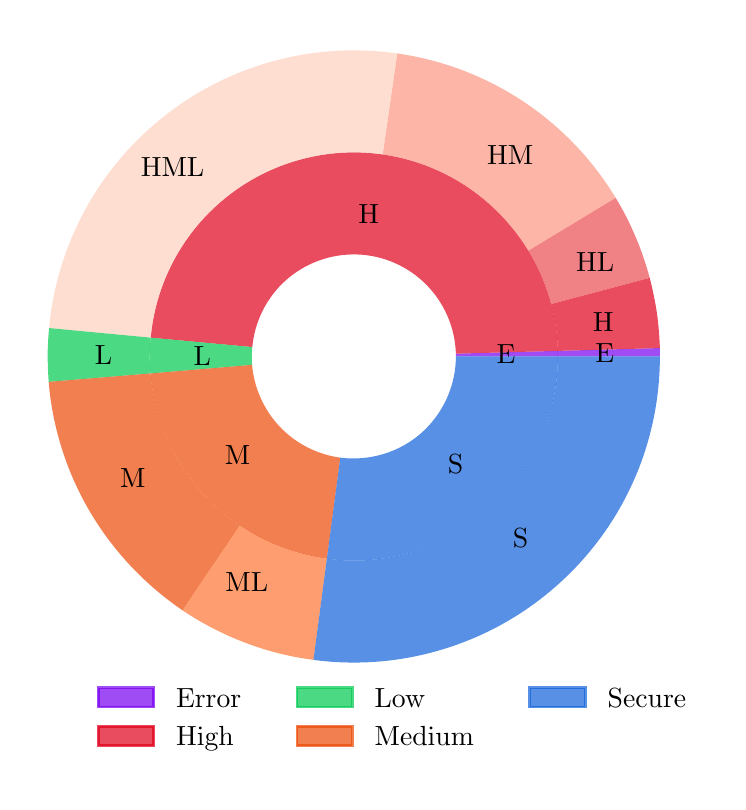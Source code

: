 \begingroup%
\makeatletter%
\begin{pgfpicture}%
\pgfpathrectangle{\pgfpointorigin}{\pgfqpoint{3.449in}{3.773in}}%
\pgfusepath{use as bounding box, clip}%
\begin{pgfscope}%
\pgfsetbuttcap%
\pgfsetmiterjoin%
\definecolor{currentfill}{rgb}{1.0,1.0,1.0}%
\pgfsetfillcolor{currentfill}%
\pgfsetlinewidth{0.0pt}%
\definecolor{currentstroke}{rgb}{1.0,1.0,1.0}%
\pgfsetstrokecolor{currentstroke}%
\pgfsetdash{}{0pt}%
\pgfpathmoveto{\pgfqpoint{0.0in}{-0.0in}}%
\pgfpathlineto{\pgfqpoint{3.449in}{-0.0in}}%
\pgfpathlineto{\pgfqpoint{3.449in}{3.773in}}%
\pgfpathlineto{\pgfqpoint{0.0in}{3.773in}}%
\pgfpathclose%
\pgfusepath{fill}%
\end{pgfscope}%
\begin{pgfscope}%
\pgfsetbuttcap%
\pgfsetmiterjoin%
\definecolor{currentfill}{rgb}{0.475,0.0,0.943}%
\pgfsetfillcolor{currentfill}%
\pgfsetfillopacity{0.7}%
\pgfsetlinewidth{0.0pt}%
\definecolor{currentstroke}{rgb}{0.0,0.0,0.0}%
\pgfsetstrokecolor{currentstroke}%
\pgfsetstrokeopacity{0.7}%
\pgfsetdash{}{0pt}%
\pgfpathmoveto{\pgfqpoint{2.651in}{2.129in}}%
\pgfpathcurveto{\pgfqpoint{2.651in}{2.134in}}{\pgfqpoint{2.651in}{2.138in}}{\pgfqpoint{2.651in}{2.143in}}%
\pgfpathcurveto{\pgfqpoint{2.651in}{2.147in}}{\pgfqpoint{2.651in}{2.152in}}{\pgfqpoint{2.651in}{2.157in}}%
\pgfpathlineto{\pgfqpoint{2.141in}{2.143in}}%
\pgfpathcurveto{\pgfqpoint{2.141in}{2.141in}}{\pgfqpoint{2.141in}{2.138in}}{\pgfqpoint{2.141in}{2.136in}}%
\pgfpathcurveto{\pgfqpoint{2.141in}{2.134in}}{\pgfqpoint{2.141in}{2.131in}}{\pgfqpoint{2.141in}{2.129in}}%
\pgfpathlineto{\pgfqpoint{2.651in}{2.129in}}%
\pgfpathclose%
\pgfusepath{fill}%
\end{pgfscope}%
\begin{pgfscope}%
\pgfsetbuttcap%
\pgfsetmiterjoin%
\definecolor{currentfill}{rgb}{0.883,0.0,0.111}%
\pgfsetfillcolor{currentfill}%
\pgfsetfillopacity{0.7}%
\pgfsetlinewidth{0.0pt}%
\definecolor{currentstroke}{rgb}{0.0,0.0,0.0}%
\pgfsetstrokecolor{currentstroke}%
\pgfsetstrokeopacity{0.7}%
\pgfsetdash{}{0pt}%
\pgfpathmoveto{\pgfqpoint{2.651in}{2.157in}}%
\pgfpathcurveto{\pgfqpoint{2.644in}{2.417in}}{\pgfqpoint{2.538in}{2.664in}}{\pgfqpoint{2.354in}{2.848in}}%
\pgfpathcurveto{\pgfqpoint{2.171in}{3.033in}}{\pgfqpoint{1.924in}{3.14in}}{\pgfqpoint{1.664in}{3.149in}}%
\pgfpathcurveto{\pgfqpoint{1.404in}{3.157in}}{\pgfqpoint{1.151in}{3.066in}}{\pgfqpoint{0.956in}{2.894in}}%
\pgfpathcurveto{\pgfqpoint{0.761in}{2.722in}}{\pgfqpoint{0.639in}{2.482in}}{\pgfqpoint{0.615in}{2.223in}}%
\pgfpathlineto{\pgfqpoint{1.123in}{2.176in}}%
\pgfpathcurveto{\pgfqpoint{1.135in}{2.306in}}{\pgfqpoint{1.196in}{2.426in}}{\pgfqpoint{1.293in}{2.512in}}%
\pgfpathcurveto{\pgfqpoint{1.391in}{2.598in}}{\pgfqpoint{1.517in}{2.643in}}{\pgfqpoint{1.647in}{2.639in}}%
\pgfpathcurveto{\pgfqpoint{1.777in}{2.635in}}{\pgfqpoint{1.901in}{2.581in}}{\pgfqpoint{1.992in}{2.489in}}%
\pgfpathcurveto{\pgfqpoint{2.084in}{2.397in}}{\pgfqpoint{2.137in}{2.273in}}{\pgfqpoint{2.141in}{2.143in}}%
\pgfpathlineto{\pgfqpoint{2.651in}{2.157in}}%
\pgfpathclose%
\pgfusepath{fill}%
\end{pgfscope}%
\begin{pgfscope}%
\pgfsetbuttcap%
\pgfsetmiterjoin%
\definecolor{currentfill}{rgb}{0.0,0.787,0.312}%
\pgfsetfillcolor{currentfill}%
\pgfsetfillopacity{0.7}%
\pgfsetlinewidth{0.0pt}%
\definecolor{currentstroke}{rgb}{0.0,0.0,0.0}%
\pgfsetstrokecolor{currentstroke}%
\pgfsetstrokeopacity{0.7}%
\pgfsetdash{}{0pt}%
\pgfpathmoveto{\pgfqpoint{0.615in}{2.223in}}%
\pgfpathcurveto{\pgfqpoint{0.612in}{2.194in}}{\pgfqpoint{0.611in}{2.164in}}{\pgfqpoint{0.61in}{2.134in}}%
\pgfpathcurveto{\pgfqpoint{0.61in}{2.104in}}{\pgfqpoint{0.611in}{2.074in}}{\pgfqpoint{0.614in}{2.044in}}%
\pgfpathlineto{\pgfqpoint{1.122in}{2.087in}}%
\pgfpathcurveto{\pgfqpoint{1.121in}{2.102in}}{\pgfqpoint{1.12in}{2.117in}}{\pgfqpoint{1.121in}{2.131in}}%
\pgfpathcurveto{\pgfqpoint{1.121in}{2.146in}}{\pgfqpoint{1.121in}{2.161in}}{\pgfqpoint{1.123in}{2.176in}}%
\pgfpathlineto{\pgfqpoint{0.615in}{2.223in}}%
\pgfpathclose%
\pgfusepath{fill}%
\end{pgfscope}%
\begin{pgfscope}%
\pgfsetbuttcap%
\pgfsetmiterjoin%
\definecolor{currentfill}{rgb}{0.93,0.286,0.029}%
\pgfsetfillcolor{currentfill}%
\pgfsetfillopacity{0.7}%
\pgfsetlinewidth{0.0pt}%
\definecolor{currentstroke}{rgb}{0.0,0.0,0.0}%
\pgfsetstrokecolor{currentstroke}%
\pgfsetstrokeopacity{0.7}%
\pgfsetdash{}{0pt}%
\pgfpathmoveto{\pgfqpoint{0.614in}{2.044in}}%
\pgfpathcurveto{\pgfqpoint{0.633in}{1.813in}}{\pgfqpoint{0.731in}{1.594in}}{\pgfqpoint{0.892in}{1.426in}}%
\pgfpathcurveto{\pgfqpoint{1.052in}{1.257in}}{\pgfqpoint{1.265in}{1.148in}}{\pgfqpoint{1.496in}{1.118in}}%
\pgfpathlineto{\pgfqpoint{1.563in}{1.623in}}%
\pgfpathcurveto{\pgfqpoint{1.448in}{1.639in}}{\pgfqpoint{1.341in}{1.693in}}{\pgfqpoint{1.261in}{1.777in}}%
\pgfpathcurveto{\pgfqpoint{1.181in}{1.862in}}{\pgfqpoint{1.132in}{1.971in}}{\pgfqpoint{1.122in}{2.087in}}%
\pgfpathlineto{\pgfqpoint{0.614in}{2.044in}}%
\pgfpathclose%
\pgfusepath{fill}%
\end{pgfscope}%
\begin{pgfscope}%
\pgfsetbuttcap%
\pgfsetmiterjoin%
\definecolor{currentfill}{rgb}{0.064,0.382,0.852}%
\pgfsetfillcolor{currentfill}%
\pgfsetfillopacity{0.7}%
\pgfsetlinewidth{0.0pt}%
\definecolor{currentstroke}{rgb}{0.0,0.0,0.0}%
\pgfsetstrokecolor{currentstroke}%
\pgfsetstrokeopacity{0.7}%
\pgfsetdash{}{0pt}%
\pgfpathmoveto{\pgfqpoint{1.496in}{1.118in}}%
\pgfpathcurveto{\pgfqpoint{1.64in}{1.098in}}{\pgfqpoint{1.787in}{1.11in}}{\pgfqpoint{1.926in}{1.152in}}%
\pgfpathcurveto{\pgfqpoint{2.065in}{1.194in}}{\pgfqpoint{2.194in}{1.266in}}{\pgfqpoint{2.303in}{1.361in}}%
\pgfpathcurveto{\pgfqpoint{2.412in}{1.457in}}{\pgfqpoint{2.5in}{1.575in}}{\pgfqpoint{2.56in}{1.708in}}%
\pgfpathcurveto{\pgfqpoint{2.62in}{1.84in}}{\pgfqpoint{2.651in}{1.984in}}{\pgfqpoint{2.651in}{2.129in}}%
\pgfpathlineto{\pgfqpoint{2.141in}{2.129in}}%
\pgfpathcurveto{\pgfqpoint{2.141in}{2.056in}}{\pgfqpoint{2.125in}{1.984in}}{\pgfqpoint{2.095in}{1.918in}}%
\pgfpathcurveto{\pgfqpoint{2.065in}{1.852in}}{\pgfqpoint{2.021in}{1.793in}}{\pgfqpoint{1.967in}{1.745in}}%
\pgfpathcurveto{\pgfqpoint{1.912in}{1.697in}}{\pgfqpoint{1.848in}{1.662in}}{\pgfqpoint{1.778in}{1.641in}}%
\pgfpathcurveto{\pgfqpoint{1.709in}{1.62in}}{\pgfqpoint{1.635in}{1.614in}}{\pgfqpoint{1.563in}{1.623in}}%
\pgfpathlineto{\pgfqpoint{1.496in}{1.118in}}%
\pgfpathclose%
\pgfusepath{fill}%
\end{pgfscope}%
\begin{pgfscope}%
\pgfsetbuttcap%
\pgfsetmiterjoin%
\definecolor{currentfill}{rgb}{0.475,0.0,0.943}%
\pgfsetfillcolor{currentfill}%
\pgfsetfillopacity{0.7}%
\pgfsetlinewidth{0.0pt}%
\definecolor{currentstroke}{rgb}{0.0,0.0,0.0}%
\pgfsetstrokecolor{currentstroke}%
\pgfsetstrokeopacity{0.7}%
\pgfsetdash{}{0pt}%
\pgfpathmoveto{\pgfqpoint{3.161in}{2.129in}}%
\pgfpathcurveto{\pgfqpoint{3.161in}{2.136in}}{\pgfqpoint{3.161in}{2.143in}}{\pgfqpoint{3.161in}{2.15in}}%
\pgfpathcurveto{\pgfqpoint{3.161in}{2.157in}}{\pgfqpoint{3.161in}{2.164in}}{\pgfqpoint{3.161in}{2.171in}}%
\pgfpathlineto{\pgfqpoint{2.651in}{2.157in}}%
\pgfpathcurveto{\pgfqpoint{2.651in}{2.152in}}{\pgfqpoint{2.651in}{2.147in}}{\pgfqpoint{2.651in}{2.143in}}%
\pgfpathcurveto{\pgfqpoint{2.651in}{2.138in}}{\pgfqpoint{2.651in}{2.134in}}{\pgfqpoint{2.651in}{2.129in}}%
\pgfpathlineto{\pgfqpoint{3.161in}{2.129in}}%
\pgfpathclose%
\pgfusepath{fill}%
\end{pgfscope}%
\begin{pgfscope}%
\pgfsetbuttcap%
\pgfsetmiterjoin%
\definecolor{currentfill}{rgb}{0.883,0.0,0.111}%
\pgfsetfillcolor{currentfill}%
\pgfsetfillopacity{0.7}%
\pgfsetlinewidth{0.0pt}%
\definecolor{currentstroke}{rgb}{0.0,0.0,0.0}%
\pgfsetstrokecolor{currentstroke}%
\pgfsetstrokeopacity{0.7}%
\pgfsetdash{}{0pt}%
\pgfpathmoveto{\pgfqpoint{3.161in}{2.171in}}%
\pgfpathcurveto{\pgfqpoint{3.159in}{2.23in}}{\pgfqpoint{3.154in}{2.289in}}{\pgfqpoint{3.146in}{2.348in}}%
\pgfpathcurveto{\pgfqpoint{3.137in}{2.406in}}{\pgfqpoint{3.125in}{2.465in}}{\pgfqpoint{3.11in}{2.522in}}%
\pgfpathlineto{\pgfqpoint{2.617in}{2.391in}}%
\pgfpathcurveto{\pgfqpoint{2.627in}{2.353in}}{\pgfqpoint{2.635in}{2.314in}}{\pgfqpoint{2.641in}{2.275in}}%
\pgfpathcurveto{\pgfqpoint{2.646in}{2.236in}}{\pgfqpoint{2.65in}{2.196in}}{\pgfqpoint{2.651in}{2.157in}}%
\pgfpathlineto{\pgfqpoint{3.161in}{2.171in}}%
\pgfpathclose%
\pgfusepath{fill}%
\end{pgfscope}%
\begin{pgfscope}%
\pgfsetbuttcap%
\pgfsetmiterjoin%
\definecolor{currentfill}{rgb}{0.917,0.307,0.324}%
\pgfsetfillcolor{currentfill}%
\pgfsetfillopacity{0.7}%
\pgfsetlinewidth{0.0pt}%
\definecolor{currentstroke}{rgb}{0.0,0.0,0.0}%
\pgfsetstrokecolor{currentstroke}%
\pgfsetstrokeopacity{0.7}%
\pgfsetdash{}{0pt}%
\pgfpathmoveto{\pgfqpoint{3.11in}{2.522in}}%
\pgfpathcurveto{\pgfqpoint{3.091in}{2.592in}}{\pgfqpoint{3.068in}{2.661in}}{\pgfqpoint{3.039in}{2.728in}}%
\pgfpathcurveto{\pgfqpoint{3.011in}{2.795in}}{\pgfqpoint{2.978in}{2.86in}}{\pgfqpoint{2.94in}{2.922in}}%
\pgfpathlineto{\pgfqpoint{2.503in}{2.658in}}%
\pgfpathcurveto{\pgfqpoint{2.529in}{2.616in}}{\pgfqpoint{2.551in}{2.573in}}{\pgfqpoint{2.57in}{2.528in}}%
\pgfpathcurveto{\pgfqpoint{2.589in}{2.484in}}{\pgfqpoint{2.604in}{2.438in}}{\pgfqpoint{2.617in}{2.391in}}%
\pgfpathlineto{\pgfqpoint{3.11in}{2.522in}}%
\pgfpathclose%
\pgfusepath{fill}%
\end{pgfscope}%
\begin{pgfscope}%
\pgfsetbuttcap%
\pgfsetmiterjoin%
\definecolor{currentfill}{rgb}{0.989,0.593,0.505}%
\pgfsetfillcolor{currentfill}%
\pgfsetfillopacity{0.7}%
\pgfsetlinewidth{0.0pt}%
\definecolor{currentstroke}{rgb}{0.0,0.0,0.0}%
\pgfsetstrokecolor{currentstroke}%
\pgfsetstrokeopacity{0.7}%
\pgfsetdash{}{0pt}%
\pgfpathmoveto{\pgfqpoint{2.94in}{2.922in}}%
\pgfpathcurveto{\pgfqpoint{2.823in}{3.115in}}{\pgfqpoint{2.664in}{3.281in}}{\pgfqpoint{2.475in}{3.406in}}%
\pgfpathcurveto{\pgfqpoint{2.286in}{3.531in}}{\pgfqpoint{2.072in}{3.612in}}{\pgfqpoint{1.848in}{3.644in}}%
\pgfpathlineto{\pgfqpoint{1.775in}{3.139in}}%
\pgfpathcurveto{\pgfqpoint{1.925in}{3.118in}}{\pgfqpoint{2.068in}{3.063in}}{\pgfqpoint{2.193in}{2.98in}}%
\pgfpathcurveto{\pgfqpoint{2.319in}{2.897in}}{\pgfqpoint{2.425in}{2.787in}}{\pgfqpoint{2.503in}{2.658in}}%
\pgfpathlineto{\pgfqpoint{2.94in}{2.922in}}%
\pgfpathclose%
\pgfusepath{fill}%
\end{pgfscope}%
\begin{pgfscope}%
\pgfsetbuttcap%
\pgfsetmiterjoin%
\definecolor{currentfill}{rgb}{0.992,0.816,0.745}%
\pgfsetfillcolor{currentfill}%
\pgfsetfillopacity{0.7}%
\pgfsetlinewidth{0.0pt}%
\definecolor{currentstroke}{rgb}{0.0,0.0,0.0}%
\pgfsetstrokecolor{currentstroke}%
\pgfsetstrokeopacity{0.7}%
\pgfsetdash{}{0pt}%
\pgfpathmoveto{\pgfqpoint{1.848in}{3.644in}}%
\pgfpathcurveto{\pgfqpoint{1.642in}{3.673in}}{\pgfqpoint{1.433in}{3.661in}}{\pgfqpoint{1.233in}{3.607in}}%
\pgfpathcurveto{\pgfqpoint{1.033in}{3.553in}}{\pgfqpoint{0.845in}{3.459in}}{\pgfqpoint{0.683in}{3.33in}}%
\pgfpathcurveto{\pgfqpoint{0.52in}{3.202in}}{\pgfqpoint{0.385in}{3.042in}}{\pgfqpoint{0.286in}{2.86in}}%
\pgfpathcurveto{\pgfqpoint{0.187in}{2.677in}}{\pgfqpoint{0.126in}{2.477in}}{\pgfqpoint{0.107in}{2.271in}}%
\pgfpathlineto{\pgfqpoint{0.615in}{2.223in}}%
\pgfpathcurveto{\pgfqpoint{0.628in}{2.361in}}{\pgfqpoint{0.668in}{2.495in}}{\pgfqpoint{0.734in}{2.616in}}%
\pgfpathcurveto{\pgfqpoint{0.8in}{2.738in}}{\pgfqpoint{0.89in}{2.844in}}{\pgfqpoint{0.999in}{2.93in}}%
\pgfpathcurveto{\pgfqpoint{1.107in}{3.016in}}{\pgfqpoint{1.232in}{3.078in}}{\pgfqpoint{1.365in}{3.114in}}%
\pgfpathcurveto{\pgfqpoint{1.499in}{3.15in}}{\pgfqpoint{1.638in}{3.159in}}{\pgfqpoint{1.775in}{3.139in}}%
\pgfpathlineto{\pgfqpoint{1.848in}{3.644in}}%
\pgfpathclose%
\pgfusepath{fill}%
\end{pgfscope}%
\begin{pgfscope}%
\pgfsetbuttcap%
\pgfsetmiterjoin%
\definecolor{currentfill}{rgb}{0.0,0.787,0.312}%
\pgfsetfillcolor{currentfill}%
\pgfsetfillopacity{0.7}%
\pgfsetlinewidth{0.0pt}%
\definecolor{currentstroke}{rgb}{0.0,0.0,0.0}%
\pgfsetstrokecolor{currentstroke}%
\pgfsetstrokeopacity{0.7}%
\pgfsetdash{}{0pt}%
\pgfpathmoveto{\pgfqpoint{0.107in}{2.271in}}%
\pgfpathcurveto{\pgfqpoint{0.103in}{2.226in}}{\pgfqpoint{0.1in}{2.181in}}{\pgfqpoint{0.1in}{2.136in}}%
\pgfpathcurveto{\pgfqpoint{0.1in}{2.092in}}{\pgfqpoint{0.102in}{2.047in}}{\pgfqpoint{0.105in}{2.002in}}%
\pgfpathlineto{\pgfqpoint{0.614in}{2.044in}}%
\pgfpathcurveto{\pgfqpoint{0.611in}{2.074in}}{\pgfqpoint{0.61in}{2.104in}}{\pgfqpoint{0.61in}{2.134in}}%
\pgfpathcurveto{\pgfqpoint{0.611in}{2.164in}}{\pgfqpoint{0.612in}{2.194in}}{\pgfqpoint{0.615in}{2.223in}}%
\pgfpathlineto{\pgfqpoint{0.107in}{2.271in}}%
\pgfpathclose%
\pgfusepath{fill}%
\end{pgfscope}%
\begin{pgfscope}%
\pgfsetbuttcap%
\pgfsetmiterjoin%
\definecolor{currentfill}{rgb}{0.93,0.286,0.029}%
\pgfsetfillcolor{currentfill}%
\pgfsetfillopacity{0.7}%
\pgfsetlinewidth{0.0pt}%
\definecolor{currentstroke}{rgb}{0.0,0.0,0.0}%
\pgfsetstrokecolor{currentstroke}%
\pgfsetstrokeopacity{0.7}%
\pgfsetdash{}{0pt}%
\pgfpathmoveto{\pgfqpoint{0.105in}{2.002in}}%
\pgfpathcurveto{\pgfqpoint{0.124in}{1.774in}}{\pgfqpoint{0.194in}{1.553in}}{\pgfqpoint{0.31in}{1.355in}}%
\pgfpathcurveto{\pgfqpoint{0.426in}{1.158in}}{\pgfqpoint{0.585in}{0.989in}}{\pgfqpoint{0.774in}{0.86in}}%
\pgfpathlineto{\pgfqpoint{1.06in}{1.283in}}%
\pgfpathcurveto{\pgfqpoint{0.933in}{1.369in}}{\pgfqpoint{0.828in}{1.481in}}{\pgfqpoint{0.75in}{1.613in}}%
\pgfpathcurveto{\pgfqpoint{0.673in}{1.745in}}{\pgfqpoint{0.627in}{1.892in}}{\pgfqpoint{0.614in}{2.044in}}%
\pgfpathlineto{\pgfqpoint{0.105in}{2.002in}}%
\pgfpathclose%
\pgfusepath{fill}%
\end{pgfscope}%
\begin{pgfscope}%
\pgfsetbuttcap%
\pgfsetmiterjoin%
\definecolor{currentfill}{rgb}{0.996,0.464,0.204}%
\pgfsetfillcolor{currentfill}%
\pgfsetfillopacity{0.7}%
\pgfsetlinewidth{0.0pt}%
\definecolor{currentstroke}{rgb}{0.0,0.0,0.0}%
\pgfsetstrokecolor{currentstroke}%
\pgfsetstrokeopacity{0.7}%
\pgfsetdash{}{0pt}%
\pgfpathmoveto{\pgfqpoint{0.774in}{0.86in}}%
\pgfpathcurveto{\pgfqpoint{0.872in}{0.794in}}{\pgfqpoint{0.977in}{0.74in}}{\pgfqpoint{1.087in}{0.698in}}%
\pgfpathcurveto{\pgfqpoint{1.197in}{0.656in}}{\pgfqpoint{1.312in}{0.627in}}{\pgfqpoint{1.429in}{0.612in}}%
\pgfpathlineto{\pgfqpoint{1.496in}{1.118in}}%
\pgfpathcurveto{\pgfqpoint{1.418in}{1.128in}}{\pgfqpoint{1.342in}{1.147in}}{\pgfqpoint{1.268in}{1.175in}}%
\pgfpathcurveto{\pgfqpoint{1.195in}{1.203in}}{\pgfqpoint{1.125in}{1.239in}}{\pgfqpoint{1.06in}{1.283in}}%
\pgfpathlineto{\pgfqpoint{0.774in}{0.86in}}%
\pgfpathclose%
\pgfusepath{fill}%
\end{pgfscope}%
\begin{pgfscope}%
\pgfsetbuttcap%
\pgfsetmiterjoin%
\definecolor{currentfill}{rgb}{0.064,0.382,0.852}%
\pgfsetfillcolor{currentfill}%
\pgfsetfillopacity{0.7}%
\pgfsetlinewidth{0.0pt}%
\definecolor{currentstroke}{rgb}{0.0,0.0,0.0}%
\pgfsetstrokecolor{currentstroke}%
\pgfsetstrokeopacity{0.7}%
\pgfsetdash{}{0pt}%
\pgfpathmoveto{\pgfqpoint{1.429in}{0.612in}}%
\pgfpathcurveto{\pgfqpoint{1.645in}{0.583in}}{\pgfqpoint{1.865in}{0.601in}}{\pgfqpoint{2.073in}{0.664in}}%
\pgfpathcurveto{\pgfqpoint{2.282in}{0.727in}}{\pgfqpoint{2.475in}{0.834in}}{\pgfqpoint{2.639in}{0.978in}}%
\pgfpathcurveto{\pgfqpoint{2.803in}{1.121in}}{\pgfqpoint{2.935in}{1.298in}}{\pgfqpoint{3.025in}{1.497in}}%
\pgfpathcurveto{\pgfqpoint{3.115in}{1.695in}}{\pgfqpoint{3.161in}{1.911in}}{\pgfqpoint{3.161in}{2.129in}}%
\pgfpathlineto{\pgfqpoint{2.651in}{2.129in}}%
\pgfpathcurveto{\pgfqpoint{2.651in}{1.984in}}{\pgfqpoint{2.62in}{1.84in}}{\pgfqpoint{2.56in}{1.708in}}%
\pgfpathcurveto{\pgfqpoint{2.5in}{1.575in}}{\pgfqpoint{2.412in}{1.457in}}{\pgfqpoint{2.303in}{1.361in}}%
\pgfpathcurveto{\pgfqpoint{2.194in}{1.266in}}{\pgfqpoint{2.065in}{1.194in}}{\pgfqpoint{1.926in}{1.152in}}%
\pgfpathcurveto{\pgfqpoint{1.787in}{1.11in}}{\pgfqpoint{1.64in}{1.098in}}{\pgfqpoint{1.496in}{1.118in}}%
\pgfpathlineto{\pgfqpoint{1.429in}{0.612in}}%
\pgfpathclose%
\pgfusepath{fill}%
\end{pgfscope}%
\begin{pgfscope}%
\definecolor{textcolor}{rgb}{0.0,0.0,0.0}%
\pgfsetstrokecolor{textcolor}%
\pgfsetfillcolor{textcolor}%
\pgftext[x=2.345in,y=2.139in,left,]{\color{textcolor}\rmfamily\fontsize{10.0}{12.0}\selectfont E}%
\end{pgfscope}%
\begin{pgfscope}%
\definecolor{textcolor}{rgb}{0.0,0.0,0.0}%
\pgfsetstrokecolor{textcolor}%
\pgfsetfillcolor{textcolor}%
\pgftext[x=1.654in,y=2.843in,left,]{\color{textcolor}\rmfamily\fontsize{10.0}{12.0}\selectfont H}%
\end{pgfscope}%
\begin{pgfscope}%
\definecolor{textcolor}{rgb}{0.0,0.0,0.0}%
\pgfsetstrokecolor{textcolor}%
\pgfsetfillcolor{textcolor}%
\pgftext[x=0.916in,y=2.132in,right,]{\color{textcolor}\rmfamily\fontsize{10.0}{12.0}\selectfont L}%
\end{pgfscope}%
\begin{pgfscope}%
\definecolor{textcolor}{rgb}{0.0,0.0,0.0}%
\pgfsetstrokecolor{textcolor}%
\pgfsetfillcolor{textcolor}%
\pgftext[x=1.113in,y=1.637in,right,]{\color{textcolor}\rmfamily\fontsize{10.0}{12.0}\selectfont M}%
\end{pgfscope}%
\begin{pgfscope}%
\definecolor{textcolor}{rgb}{0.0,0.0,0.0}%
\pgfsetstrokecolor{textcolor}%
\pgfsetfillcolor{textcolor}%
\pgftext[x=2.101in,y=1.592in,left,]{\color{textcolor}\rmfamily\fontsize{10.0}{12.0}\selectfont S}%
\end{pgfscope}%
\begin{pgfscope}%
\definecolor{textcolor}{rgb}{0.0,0.0,0.0}%
\pgfsetstrokecolor{textcolor}%
\pgfsetfillcolor{textcolor}%
\pgftext[x=2.838in,y=2.145in,left,]{\color{textcolor}\rmfamily\fontsize{10.0}{12.0}\selectfont E}%
\end{pgfscope}%
\begin{pgfscope}%
\definecolor{textcolor}{rgb}{0.0,0.0,0.0}%
\pgfsetstrokecolor{textcolor}%
\pgfsetfillcolor{textcolor}%
\pgftext[x=2.826in,y=2.302in,left,]{\color{textcolor}\rmfamily\fontsize{10.0}{12.0}\selectfont H}%
\end{pgfscope}%
\begin{pgfscope}%
\definecolor{textcolor}{rgb}{0.0,0.0,0.0}%
\pgfsetstrokecolor{textcolor}%
\pgfsetfillcolor{textcolor}%
\pgftext[x=2.742in,y=2.602in,left,]{\color{textcolor}\rmfamily\fontsize{10.0}{12.0}\selectfont HL}%
\end{pgfscope}%
\begin{pgfscope}%
\definecolor{textcolor}{rgb}{0.0,0.0,0.0}%
\pgfsetstrokecolor{textcolor}%
\pgfsetfillcolor{textcolor}%
\pgftext[x=2.297in,y=3.136in,left,]{\color{textcolor}\rmfamily\fontsize{10.0}{12.0}\selectfont HM}%
\end{pgfscope}%
\begin{pgfscope}%
\definecolor{textcolor}{rgb}{0.0,0.0,0.0}%
\pgfsetstrokecolor{textcolor}%
\pgfsetfillcolor{textcolor}%
\pgftext[x=0.883in,y=3.077in,right,]{\color{textcolor}\rmfamily\fontsize{10.0}{12.0}\selectfont HML}%
\end{pgfscope}%
\begin{pgfscope}%
\definecolor{textcolor}{rgb}{0.0,0.0,0.0}%
\pgfsetstrokecolor{textcolor}%
\pgfsetfillcolor{textcolor}%
\pgftext[x=0.423in,y=2.135in,right,]{\color{textcolor}\rmfamily\fontsize{10.0}{12.0}\selectfont L}%
\end{pgfscope}%
\begin{pgfscope}%
\definecolor{textcolor}{rgb}{0.0,0.0,0.0}%
\pgfsetstrokecolor{textcolor}%
\pgfsetfillcolor{textcolor}%
\pgftext[x=0.589in,y=1.519in,right,]{\color{textcolor}\rmfamily\fontsize{10.0}{12.0}\selectfont M}%
\end{pgfscope}%
\begin{pgfscope}%
\definecolor{textcolor}{rgb}{0.0,0.0,0.0}%
\pgfsetstrokecolor{textcolor}%
\pgfsetfillcolor{textcolor}%
\pgftext[x=1.202in,y=1.0in,right,]{\color{textcolor}\rmfamily\fontsize{10.0}{12.0}\selectfont ML}%
\end{pgfscope}%
\begin{pgfscope}%
\definecolor{textcolor}{rgb}{0.0,0.0,0.0}%
\pgfsetstrokecolor{textcolor}%
\pgfsetfillcolor{textcolor}%
\pgftext[x=2.426in,y=1.221in,left,]{\color{textcolor}\rmfamily\fontsize{10.0}{12.0}\selectfont S}%
\end{pgfscope}%
\begin{pgfscope}%
\pgfsetbuttcap%
\pgfsetmiterjoin%
\definecolor{currentfill}{rgb}{0.475,0.0,0.943}%
\pgfsetfillcolor{currentfill}%
\pgfsetfillopacity{0.7}%
\pgfsetlinewidth{1.004pt}%
\definecolor{currentstroke}{rgb}{0.475,0.0,0.943}%
\pgfsetstrokecolor{currentstroke}%
\pgfsetstrokeopacity{0.7}%
\pgfsetdash{}{0pt}%
\pgfpathmoveto{\pgfqpoint{0.353in}{0.376in}}%
\pgfpathlineto{\pgfqpoint{0.631in}{0.376in}}%
\pgfpathlineto{\pgfqpoint{0.631in}{0.473in}}%
\pgfpathlineto{\pgfqpoint{0.353in}{0.473in}}%
\pgfpathclose%
\pgfusepath{stroke,fill}%
\end{pgfscope}%
\begin{pgfscope}%
\definecolor{textcolor}{rgb}{0.0,0.0,0.0}%
\pgfsetstrokecolor{textcolor}%
\pgfsetfillcolor{textcolor}%
\pgftext[x=0.742in,y=0.376in,left,base]{\color{textcolor}\rmfamily\fontsize{10.0}{12.0}\selectfont Error}%
\end{pgfscope}%
\begin{pgfscope}%
\pgfsetbuttcap%
\pgfsetmiterjoin%
\definecolor{currentfill}{rgb}{0.883,0.0,0.111}%
\pgfsetfillcolor{currentfill}%
\pgfsetfillopacity{0.7}%
\pgfsetlinewidth{1.004pt}%
\definecolor{currentstroke}{rgb}{0.883,0.0,0.111}%
\pgfsetstrokecolor{currentstroke}%
\pgfsetstrokeopacity{0.7}%
\pgfsetdash{}{0pt}%
\pgfpathmoveto{\pgfqpoint{0.353in}{0.183in}}%
\pgfpathlineto{\pgfqpoint{0.631in}{0.183in}}%
\pgfpathlineto{\pgfqpoint{0.631in}{0.28in}}%
\pgfpathlineto{\pgfqpoint{0.353in}{0.28in}}%
\pgfpathclose%
\pgfusepath{stroke,fill}%
\end{pgfscope}%
\begin{pgfscope}%
\definecolor{textcolor}{rgb}{0.0,0.0,0.0}%
\pgfsetstrokecolor{textcolor}%
\pgfsetfillcolor{textcolor}%
\pgftext[x=0.742in,y=0.183in,left,base]{\color{textcolor}\rmfamily\fontsize{10.0}{12.0}\selectfont High}%
\end{pgfscope}%
\begin{pgfscope}%
\pgfsetbuttcap%
\pgfsetmiterjoin%
\definecolor{currentfill}{rgb}{0.0,0.787,0.312}%
\pgfsetfillcolor{currentfill}%
\pgfsetfillopacity{0.7}%
\pgfsetlinewidth{1.004pt}%
\definecolor{currentstroke}{rgb}{0.0,0.787,0.312}%
\pgfsetstrokecolor{currentstroke}%
\pgfsetstrokeopacity{0.7}%
\pgfsetdash{}{0pt}%
\pgfpathmoveto{\pgfqpoint{1.347in}{0.376in}}%
\pgfpathlineto{\pgfqpoint{1.624in}{0.376in}}%
\pgfpathlineto{\pgfqpoint{1.624in}{0.473in}}%
\pgfpathlineto{\pgfqpoint{1.347in}{0.473in}}%
\pgfpathclose%
\pgfusepath{stroke,fill}%
\end{pgfscope}%
\begin{pgfscope}%
\definecolor{textcolor}{rgb}{0.0,0.0,0.0}%
\pgfsetstrokecolor{textcolor}%
\pgfsetfillcolor{textcolor}%
\pgftext[x=1.735in,y=0.376in,left,base]{\color{textcolor}\rmfamily\fontsize{10.0}{12.0}\selectfont Low}%
\end{pgfscope}%
\begin{pgfscope}%
\pgfsetbuttcap%
\pgfsetmiterjoin%
\definecolor{currentfill}{rgb}{0.93,0.286,0.029}%
\pgfsetfillcolor{currentfill}%
\pgfsetfillopacity{0.7}%
\pgfsetlinewidth{1.004pt}%
\definecolor{currentstroke}{rgb}{0.93,0.286,0.029}%
\pgfsetstrokecolor{currentstroke}%
\pgfsetstrokeopacity{0.7}%
\pgfsetdash{}{0pt}%
\pgfpathmoveto{\pgfqpoint{1.347in}{0.183in}}%
\pgfpathlineto{\pgfqpoint{1.624in}{0.183in}}%
\pgfpathlineto{\pgfqpoint{1.624in}{0.28in}}%
\pgfpathlineto{\pgfqpoint{1.347in}{0.28in}}%
\pgfpathclose%
\pgfusepath{stroke,fill}%
\end{pgfscope}%
\begin{pgfscope}%
\definecolor{textcolor}{rgb}{0.0,0.0,0.0}%
\pgfsetstrokecolor{textcolor}%
\pgfsetfillcolor{textcolor}%
\pgftext[x=1.735in,y=0.183in,left,base]{\color{textcolor}\rmfamily\fontsize{10.0}{12.0}\selectfont Medium}%
\end{pgfscope}%
\begin{pgfscope}%
\pgfsetbuttcap%
\pgfsetmiterjoin%
\definecolor{currentfill}{rgb}{0.064,0.382,0.852}%
\pgfsetfillcolor{currentfill}%
\pgfsetfillopacity{0.7}%
\pgfsetlinewidth{1.004pt}%
\definecolor{currentstroke}{rgb}{0.064,0.382,0.852}%
\pgfsetstrokecolor{currentstroke}%
\pgfsetstrokeopacity{0.7}%
\pgfsetdash{}{0pt}%
\pgfpathmoveto{\pgfqpoint{2.511in}{0.376in}}%
\pgfpathlineto{\pgfqpoint{2.789in}{0.376in}}%
\pgfpathlineto{\pgfqpoint{2.789in}{0.473in}}%
\pgfpathlineto{\pgfqpoint{2.511in}{0.473in}}%
\pgfpathclose%
\pgfusepath{stroke,fill}%
\end{pgfscope}%
\begin{pgfscope}%
\definecolor{textcolor}{rgb}{0.0,0.0,0.0}%
\pgfsetstrokecolor{textcolor}%
\pgfsetfillcolor{textcolor}%
\pgftext[x=2.9in,y=0.376in,left,base]{\color{textcolor}\rmfamily\fontsize{10.0}{12.0}\selectfont Secure}%
\end{pgfscope}%
\end{pgfpicture}%
\makeatother%
\endgroup%
